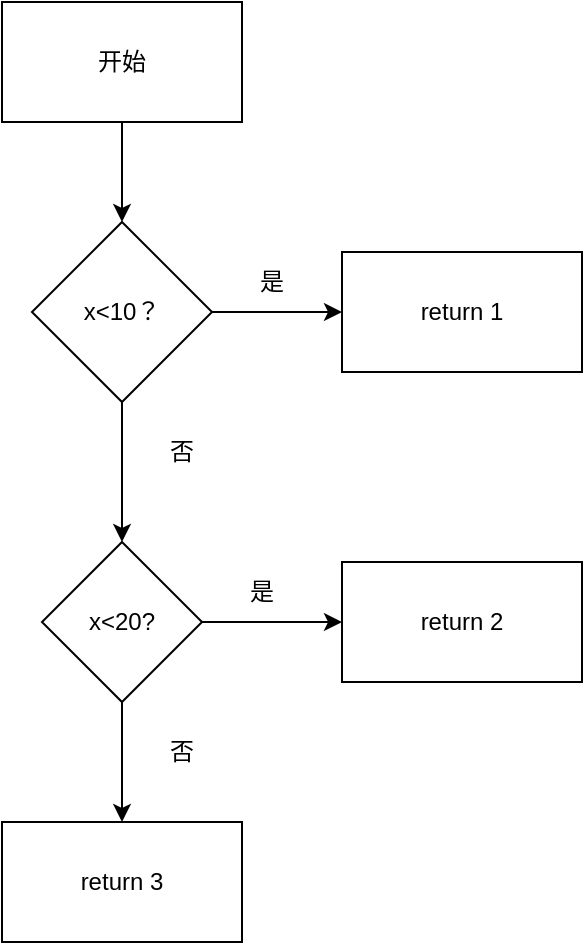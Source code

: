 <mxfile>
    <diagram id="IfGbjRJ6CDW9pEdGnxe0" name="第 1 页">
        <mxGraphModel dx="630" dy="537" grid="1" gridSize="10" guides="1" tooltips="1" connect="1" arrows="1" fold="1" page="1" pageScale="1" pageWidth="827" pageHeight="1169" math="0" shadow="0">
            <root>
                <mxCell id="0"/>
                <mxCell id="1" parent="0"/>
                <mxCell id="2" value="开始" style="rounded=0;whiteSpace=wrap;html=1;" vertex="1" parent="1">
                    <mxGeometry x="150" y="80" width="120" height="60" as="geometry"/>
                </mxCell>
                <mxCell id="7" style="edgeStyle=none;html=1;" edge="1" parent="1" source="3">
                    <mxGeometry relative="1" as="geometry">
                        <mxPoint x="210" y="350" as="targetPoint"/>
                    </mxGeometry>
                </mxCell>
                <mxCell id="10" style="edgeStyle=none;html=1;entryX=0;entryY=0.5;entryDx=0;entryDy=0;" edge="1" parent="1" source="3" target="9">
                    <mxGeometry relative="1" as="geometry"/>
                </mxCell>
                <mxCell id="3" value="&lt;span style=&quot;color: rgb(0, 0, 0);&quot;&gt;x&amp;lt;&lt;/span&gt;&lt;span style=&quot;background-color: transparent;&quot;&gt;10？&lt;/span&gt;" style="rhombus;whiteSpace=wrap;html=1;" vertex="1" parent="1">
                    <mxGeometry x="165" y="190" width="90" height="90" as="geometry"/>
                </mxCell>
                <mxCell id="5" style="edgeStyle=none;html=1;entryX=0.5;entryY=0;entryDx=0;entryDy=0;" edge="1" parent="1" source="2" target="3">
                    <mxGeometry relative="1" as="geometry"/>
                </mxCell>
                <mxCell id="13" style="edgeStyle=none;html=1;entryX=0;entryY=0.5;entryDx=0;entryDy=0;" edge="1" parent="1" source="8" target="11">
                    <mxGeometry relative="1" as="geometry"/>
                </mxCell>
                <mxCell id="14" style="edgeStyle=none;html=1;entryX=0.5;entryY=0;entryDx=0;entryDy=0;" edge="1" parent="1" source="8" target="12">
                    <mxGeometry relative="1" as="geometry"/>
                </mxCell>
                <mxCell id="8" value="x&amp;lt;20?" style="rhombus;whiteSpace=wrap;html=1;" vertex="1" parent="1">
                    <mxGeometry x="170" y="350" width="80" height="80" as="geometry"/>
                </mxCell>
                <mxCell id="9" value="return 1" style="rounded=0;whiteSpace=wrap;html=1;" vertex="1" parent="1">
                    <mxGeometry x="320" y="205" width="120" height="60" as="geometry"/>
                </mxCell>
                <mxCell id="11" value="return 2" style="rounded=0;whiteSpace=wrap;html=1;" vertex="1" parent="1">
                    <mxGeometry x="320" y="360" width="120" height="60" as="geometry"/>
                </mxCell>
                <mxCell id="12" value="return 3" style="rounded=0;whiteSpace=wrap;html=1;" vertex="1" parent="1">
                    <mxGeometry x="150" y="490" width="120" height="60" as="geometry"/>
                </mxCell>
                <mxCell id="17" value="是" style="text;strokeColor=none;align=center;fillColor=none;html=1;verticalAlign=middle;whiteSpace=wrap;rounded=0;" vertex="1" parent="1">
                    <mxGeometry x="255" y="205" width="60" height="30" as="geometry"/>
                </mxCell>
                <mxCell id="18" value="是" style="text;strokeColor=none;align=center;fillColor=none;html=1;verticalAlign=middle;whiteSpace=wrap;rounded=0;" vertex="1" parent="1">
                    <mxGeometry x="250" y="360" width="60" height="30" as="geometry"/>
                </mxCell>
                <mxCell id="19" value="否" style="text;strokeColor=none;align=center;fillColor=none;html=1;verticalAlign=middle;whiteSpace=wrap;rounded=0;" vertex="1" parent="1">
                    <mxGeometry x="210" y="440" width="60" height="30" as="geometry"/>
                </mxCell>
                <mxCell id="20" value="否" style="text;strokeColor=none;align=center;fillColor=none;html=1;verticalAlign=middle;whiteSpace=wrap;rounded=0;" vertex="1" parent="1">
                    <mxGeometry x="210" y="290" width="60" height="30" as="geometry"/>
                </mxCell>
            </root>
        </mxGraphModel>
    </diagram>
</mxfile>